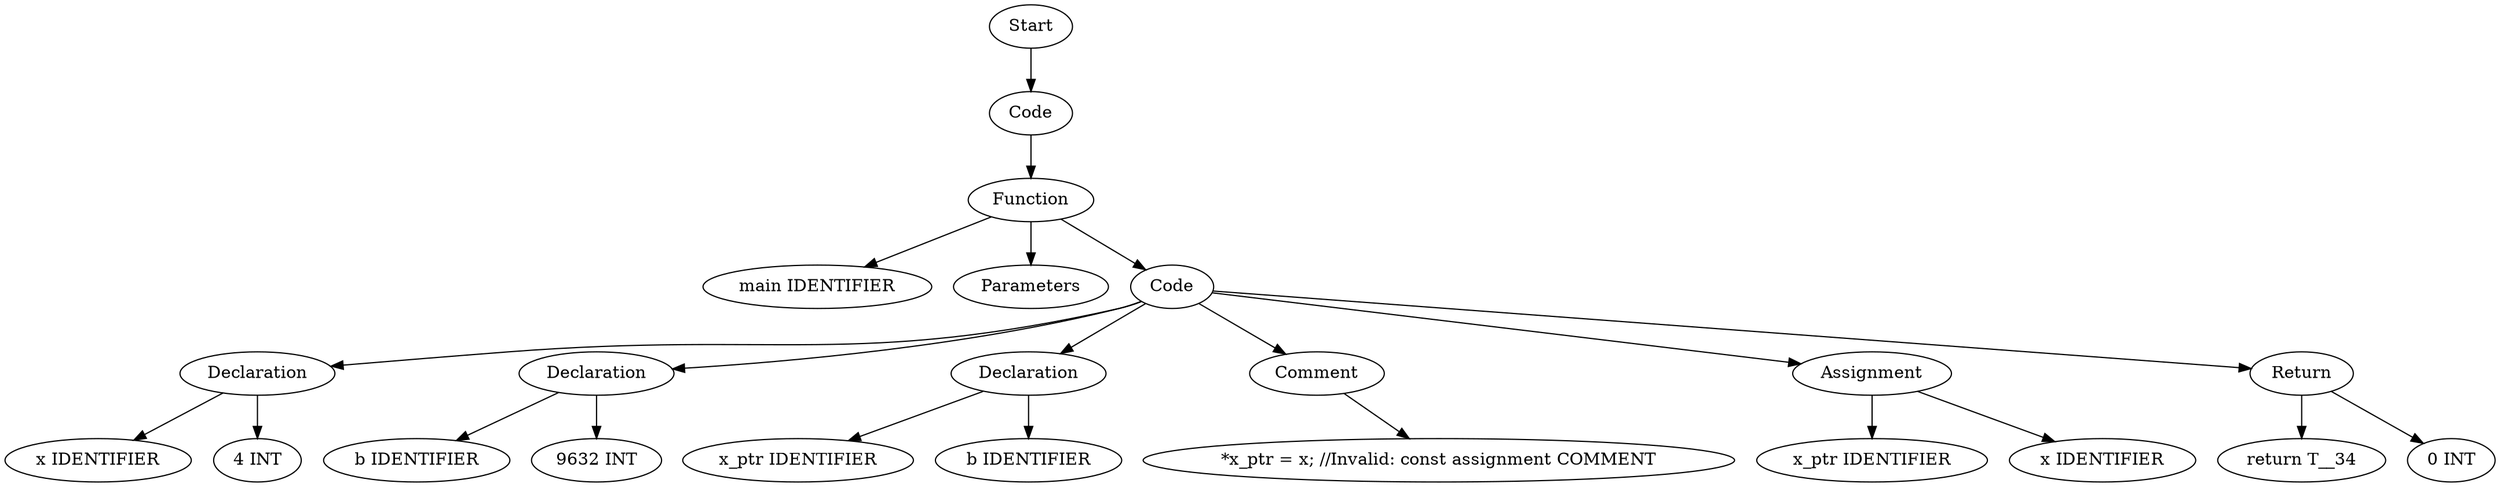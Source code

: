 digraph AST {
  "132033091368032" [label="Start"];
  "132033091368032" -> "132033091366208";
  "132033091366208" [label="Code"];
  "132033091366208" -> "132033091367744";
  "132033091367744" [label="Function"];
  "132033091367744" -> "132033091370768";
  "132033091367744" -> "132033091369904";
  "132033091367744" -> "132033091368176";
  "132033091370768" [label="main IDENTIFIER"];
  "132033091369904" [label="Parameters"];
  "132033091368176" [label="Code"];
  "132033091368176" -> "132033091355504";
  "132033091368176" -> "132033091354736";
  "132033091368176" -> "132033091370960";
  "132033091368176" -> "132033091366352";
  "132033091368176" -> "132033091354880";
  "132033091368176" -> "132033091363856";
  "132033091355504" [label="Declaration"];
  "132033091355504" -> "132033091369232";
  "132033091355504" -> "132033091369184";
  "132033091369232" [label="x IDENTIFIER"];
  "132033091369184" [label="4 INT"];
  "132033091354736" [label="Declaration"];
  "132033091354736" -> "132033091361024";
  "132033091354736" -> "132033091360736";
  "132033091361024" [label="b IDENTIFIER"];
  "132033091360736" [label="9632 INT"];
  "132033091370960" [label="Declaration"];
  "132033091370960" -> "132033091369040";
  "132033091370960" -> "132033091364144";
  "132033091369040" [label="x_ptr IDENTIFIER"];
  "132033091364144" [label="b IDENTIFIER"];
  "132033091366352" [label="Comment"];
  "132033091366352" -> "132033091364192";
  "132033091364192" [label="*x_ptr = x; //Invalid: const assignment COMMENT"];
  "132033091354880" [label="Assignment"];
  "132033091354880" -> "132033091368560";
  "132033091354880" -> "132033091360592";
  "132033091368560" [label="x_ptr IDENTIFIER"];
  "132033091360592" [label="x IDENTIFIER"];
  "132033091363856" [label="Return"];
  "132033091363856" -> "132033091496848";
  "132033091363856" -> "132033091492672";
  "132033091496848" [label="return T__34"];
  "132033091492672" [label="0 INT"];
}

